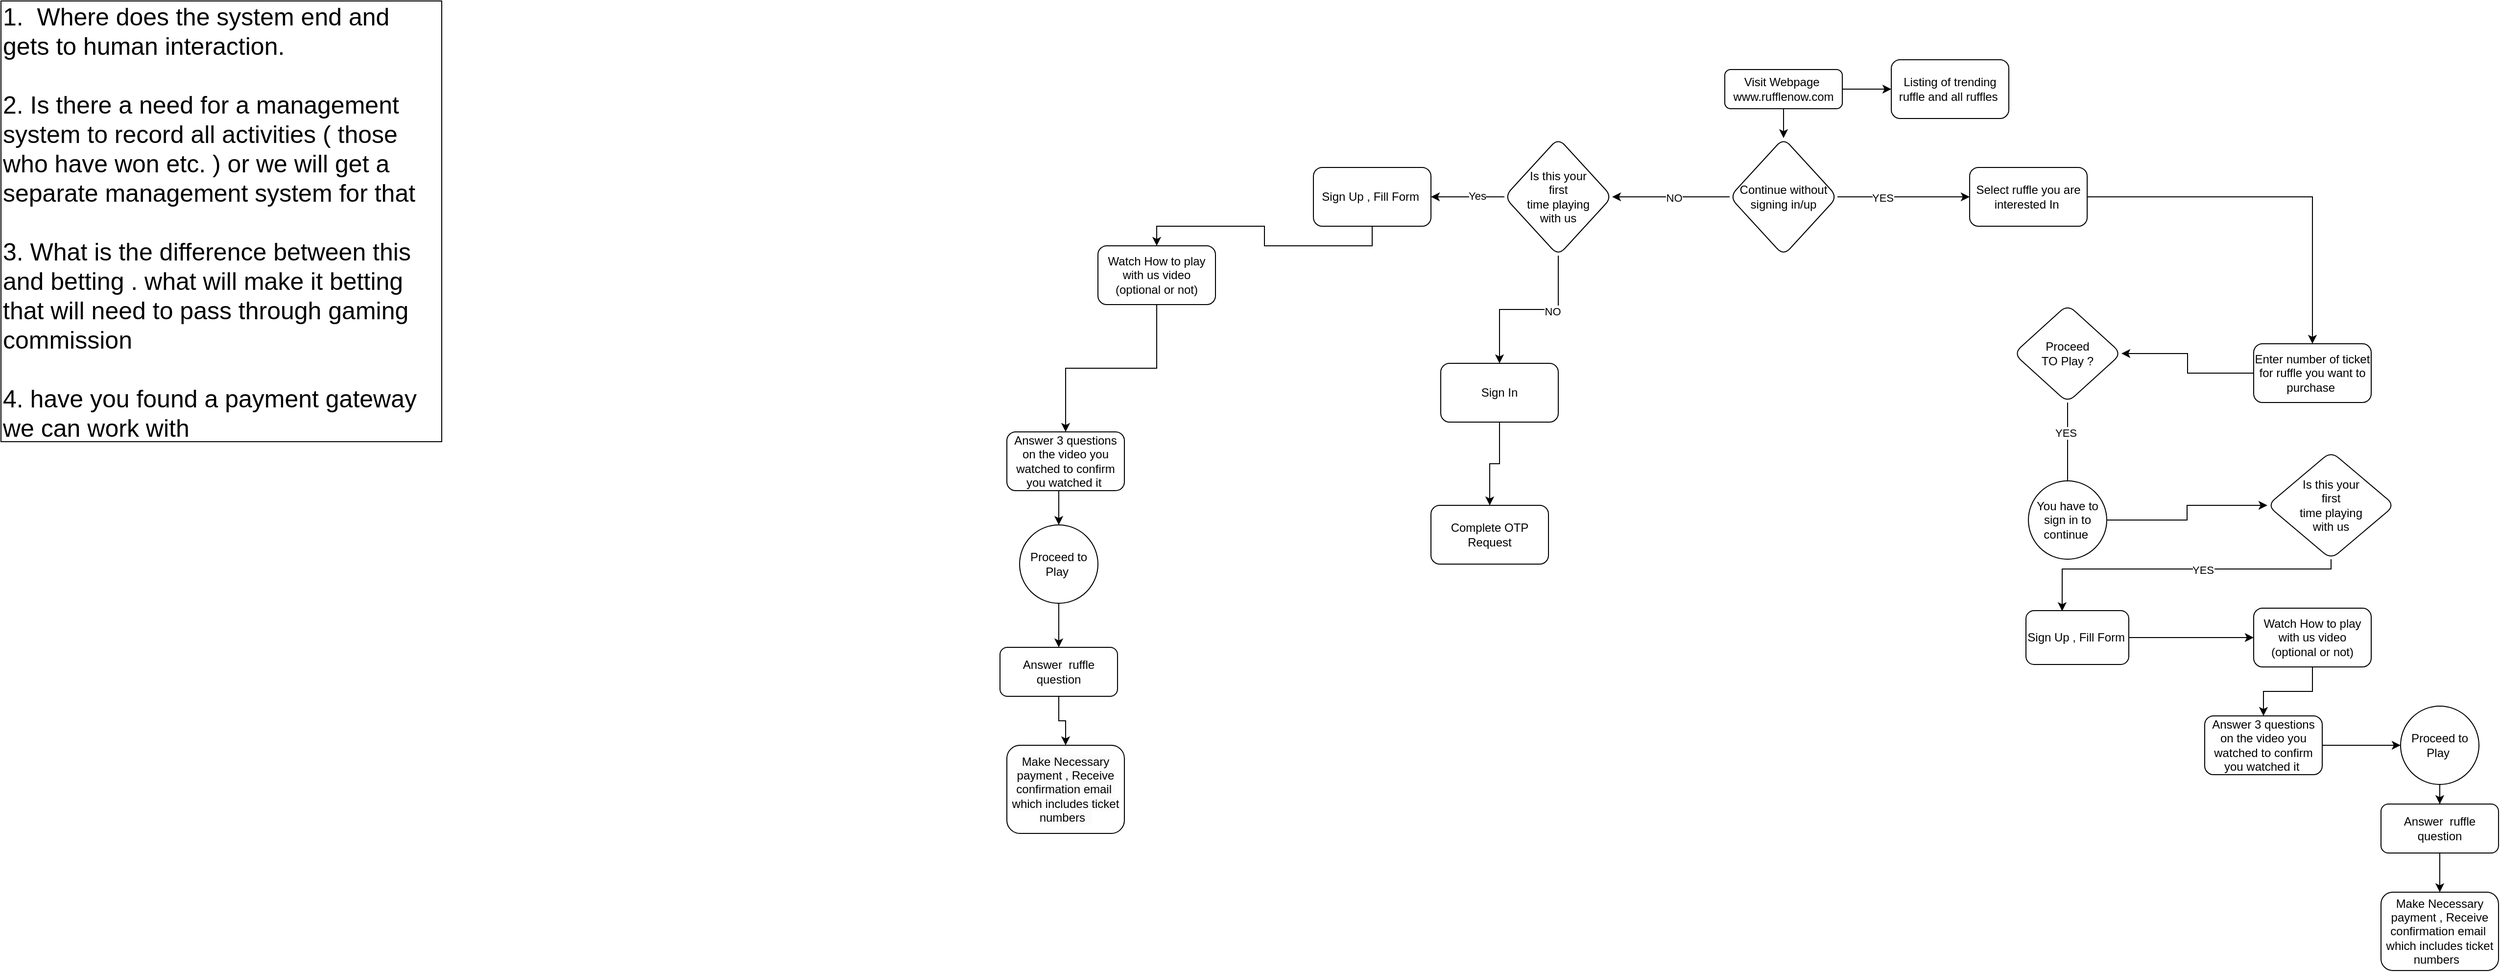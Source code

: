 <mxfile version="20.8.16" type="github">
  <diagram id="C5RBs43oDa-KdzZeNtuy" name="Page-1">
    <mxGraphModel dx="3059" dy="836" grid="1" gridSize="10" guides="1" tooltips="1" connect="1" arrows="1" fold="1" page="1" pageScale="1" pageWidth="827" pageHeight="1169" math="0" shadow="0">
      <root>
        <mxCell id="WIyWlLk6GJQsqaUBKTNV-0" />
        <mxCell id="WIyWlLk6GJQsqaUBKTNV-1" parent="WIyWlLk6GJQsqaUBKTNV-0" />
        <mxCell id="pqqLsQ6eoNQw1_Vk68uV-1" style="edgeStyle=orthogonalEdgeStyle;rounded=0;orthogonalLoop=1;jettySize=auto;html=1;exitX=1;exitY=0.5;exitDx=0;exitDy=0;entryX=0;entryY=0.5;entryDx=0;entryDy=0;" edge="1" parent="WIyWlLk6GJQsqaUBKTNV-1" source="WIyWlLk6GJQsqaUBKTNV-3" target="pqqLsQ6eoNQw1_Vk68uV-0">
          <mxGeometry relative="1" as="geometry" />
        </mxCell>
        <mxCell id="pqqLsQ6eoNQw1_Vk68uV-5" style="edgeStyle=orthogonalEdgeStyle;rounded=0;orthogonalLoop=1;jettySize=auto;html=1;exitX=0.5;exitY=1;exitDx=0;exitDy=0;" edge="1" parent="WIyWlLk6GJQsqaUBKTNV-1" source="WIyWlLk6GJQsqaUBKTNV-3" target="pqqLsQ6eoNQw1_Vk68uV-4">
          <mxGeometry relative="1" as="geometry" />
        </mxCell>
        <mxCell id="WIyWlLk6GJQsqaUBKTNV-3" value="Visit Webpage&amp;nbsp;&lt;br&gt;www.rufflenow.com" style="rounded=1;whiteSpace=wrap;html=1;fontSize=12;glass=0;strokeWidth=1;shadow=0;" parent="WIyWlLk6GJQsqaUBKTNV-1" vertex="1">
          <mxGeometry x="290" y="80" width="120" height="40" as="geometry" />
        </mxCell>
        <mxCell id="pqqLsQ6eoNQw1_Vk68uV-0" value="Listing of trending ruffle and all ruffles&amp;nbsp;" style="whiteSpace=wrap;html=1;rounded=1;glass=0;strokeWidth=1;shadow=0;" vertex="1" parent="WIyWlLk6GJQsqaUBKTNV-1">
          <mxGeometry x="460" y="70" width="120" height="60" as="geometry" />
        </mxCell>
        <mxCell id="pqqLsQ6eoNQw1_Vk68uV-8" value="" style="edgeStyle=orthogonalEdgeStyle;rounded=0;orthogonalLoop=1;jettySize=auto;html=1;" edge="1" parent="WIyWlLk6GJQsqaUBKTNV-1" source="pqqLsQ6eoNQw1_Vk68uV-4" target="pqqLsQ6eoNQw1_Vk68uV-7">
          <mxGeometry relative="1" as="geometry" />
        </mxCell>
        <mxCell id="pqqLsQ6eoNQw1_Vk68uV-9" value="YES" style="edgeLabel;html=1;align=center;verticalAlign=middle;resizable=0;points=[];" vertex="1" connectable="0" parent="pqqLsQ6eoNQw1_Vk68uV-8">
          <mxGeometry x="-0.317" relative="1" as="geometry">
            <mxPoint y="1" as="offset" />
          </mxGeometry>
        </mxCell>
        <mxCell id="pqqLsQ6eoNQw1_Vk68uV-46" value="" style="edgeStyle=orthogonalEdgeStyle;rounded=0;orthogonalLoop=1;jettySize=auto;html=1;" edge="1" parent="WIyWlLk6GJQsqaUBKTNV-1" source="pqqLsQ6eoNQw1_Vk68uV-4" target="pqqLsQ6eoNQw1_Vk68uV-45">
          <mxGeometry relative="1" as="geometry" />
        </mxCell>
        <mxCell id="pqqLsQ6eoNQw1_Vk68uV-47" value="NO" style="edgeLabel;html=1;align=center;verticalAlign=middle;resizable=0;points=[];" vertex="1" connectable="0" parent="pqqLsQ6eoNQw1_Vk68uV-46">
          <mxGeometry x="-0.05" y="1" relative="1" as="geometry">
            <mxPoint as="offset" />
          </mxGeometry>
        </mxCell>
        <mxCell id="pqqLsQ6eoNQw1_Vk68uV-4" value="Continue without signing in/up" style="rhombus;whiteSpace=wrap;html=1;rounded=1;glass=0;strokeWidth=1;shadow=0;" vertex="1" parent="WIyWlLk6GJQsqaUBKTNV-1">
          <mxGeometry x="295" y="150" width="110" height="120" as="geometry" />
        </mxCell>
        <mxCell id="pqqLsQ6eoNQw1_Vk68uV-11" value="" style="edgeStyle=orthogonalEdgeStyle;rounded=0;orthogonalLoop=1;jettySize=auto;html=1;" edge="1" parent="WIyWlLk6GJQsqaUBKTNV-1" source="pqqLsQ6eoNQw1_Vk68uV-7" target="pqqLsQ6eoNQw1_Vk68uV-10">
          <mxGeometry relative="1" as="geometry" />
        </mxCell>
        <mxCell id="pqqLsQ6eoNQw1_Vk68uV-7" value="Select ruffle you are interested In&amp;nbsp;" style="whiteSpace=wrap;html=1;rounded=1;glass=0;strokeWidth=1;shadow=0;" vertex="1" parent="WIyWlLk6GJQsqaUBKTNV-1">
          <mxGeometry x="540" y="180" width="120" height="60" as="geometry" />
        </mxCell>
        <mxCell id="pqqLsQ6eoNQw1_Vk68uV-13" value="" style="edgeStyle=orthogonalEdgeStyle;rounded=0;orthogonalLoop=1;jettySize=auto;html=1;" edge="1" parent="WIyWlLk6GJQsqaUBKTNV-1" source="pqqLsQ6eoNQw1_Vk68uV-10" target="pqqLsQ6eoNQw1_Vk68uV-12">
          <mxGeometry relative="1" as="geometry" />
        </mxCell>
        <mxCell id="pqqLsQ6eoNQw1_Vk68uV-10" value="Enter number of ticket for ruffle you want to purchase&amp;nbsp;" style="whiteSpace=wrap;html=1;rounded=1;glass=0;strokeWidth=1;shadow=0;" vertex="1" parent="WIyWlLk6GJQsqaUBKTNV-1">
          <mxGeometry x="830" y="360" width="120" height="60" as="geometry" />
        </mxCell>
        <mxCell id="pqqLsQ6eoNQw1_Vk68uV-12" value="Proceed &lt;br&gt;TO Play ?" style="rhombus;whiteSpace=wrap;html=1;rounded=1;glass=0;strokeWidth=1;shadow=0;" vertex="1" parent="WIyWlLk6GJQsqaUBKTNV-1">
          <mxGeometry x="585" y="320" width="110" height="100" as="geometry" />
        </mxCell>
        <mxCell id="pqqLsQ6eoNQw1_Vk68uV-35" style="edgeStyle=orthogonalEdgeStyle;rounded=0;orthogonalLoop=1;jettySize=auto;html=1;exitX=0.5;exitY=1;exitDx=0;exitDy=0;entryX=0.352;entryY=0.009;entryDx=0;entryDy=0;entryPerimeter=0;" edge="1" parent="WIyWlLk6GJQsqaUBKTNV-1" source="pqqLsQ6eoNQw1_Vk68uV-18" target="pqqLsQ6eoNQw1_Vk68uV-21">
          <mxGeometry relative="1" as="geometry">
            <Array as="points">
              <mxPoint x="909" y="590" />
              <mxPoint x="635" y="590" />
            </Array>
          </mxGeometry>
        </mxCell>
        <mxCell id="pqqLsQ6eoNQw1_Vk68uV-36" value="YES" style="edgeLabel;html=1;align=center;verticalAlign=middle;resizable=0;points=[];" vertex="1" connectable="0" parent="pqqLsQ6eoNQw1_Vk68uV-35">
          <mxGeometry x="-0.136" y="3" relative="1" as="geometry">
            <mxPoint y="-2" as="offset" />
          </mxGeometry>
        </mxCell>
        <mxCell id="pqqLsQ6eoNQw1_Vk68uV-18" value="Is this your&lt;br&gt;first &lt;br&gt;time playing&lt;br&gt;&amp;nbsp;with us&amp;nbsp;" style="rhombus;whiteSpace=wrap;html=1;rounded=1;glass=0;strokeWidth=1;shadow=0;" vertex="1" parent="WIyWlLk6GJQsqaUBKTNV-1">
          <mxGeometry x="844" y="470" width="130" height="110" as="geometry" />
        </mxCell>
        <mxCell id="pqqLsQ6eoNQw1_Vk68uV-37" style="edgeStyle=orthogonalEdgeStyle;rounded=0;orthogonalLoop=1;jettySize=auto;html=1;exitX=1;exitY=0.5;exitDx=0;exitDy=0;" edge="1" parent="WIyWlLk6GJQsqaUBKTNV-1" source="pqqLsQ6eoNQw1_Vk68uV-21" target="pqqLsQ6eoNQw1_Vk68uV-24">
          <mxGeometry relative="1" as="geometry" />
        </mxCell>
        <mxCell id="pqqLsQ6eoNQw1_Vk68uV-21" value="Sign Up , Fill Form&amp;nbsp;" style="whiteSpace=wrap;html=1;rounded=1;glass=0;strokeWidth=1;shadow=0;" vertex="1" parent="WIyWlLk6GJQsqaUBKTNV-1">
          <mxGeometry x="597.5" y="632.5" width="105" height="55" as="geometry" />
        </mxCell>
        <mxCell id="pqqLsQ6eoNQw1_Vk68uV-27" value="" style="edgeStyle=orthogonalEdgeStyle;rounded=0;orthogonalLoop=1;jettySize=auto;html=1;" edge="1" parent="WIyWlLk6GJQsqaUBKTNV-1" source="pqqLsQ6eoNQw1_Vk68uV-24" target="pqqLsQ6eoNQw1_Vk68uV-26">
          <mxGeometry relative="1" as="geometry" />
        </mxCell>
        <mxCell id="pqqLsQ6eoNQw1_Vk68uV-24" value="Watch How to play with us video (optional or not)" style="whiteSpace=wrap;html=1;rounded=1;glass=0;strokeWidth=1;shadow=0;" vertex="1" parent="WIyWlLk6GJQsqaUBKTNV-1">
          <mxGeometry x="830" y="630" width="120" height="60" as="geometry" />
        </mxCell>
        <mxCell id="pqqLsQ6eoNQw1_Vk68uV-31" value="" style="edgeStyle=orthogonalEdgeStyle;rounded=0;orthogonalLoop=1;jettySize=auto;html=1;" edge="1" parent="WIyWlLk6GJQsqaUBKTNV-1" source="pqqLsQ6eoNQw1_Vk68uV-26" target="pqqLsQ6eoNQw1_Vk68uV-30">
          <mxGeometry relative="1" as="geometry" />
        </mxCell>
        <mxCell id="pqqLsQ6eoNQw1_Vk68uV-26" value="Answer 3 questions on the video you watched to confirm you watched it&amp;nbsp;" style="whiteSpace=wrap;html=1;rounded=1;glass=0;strokeWidth=1;shadow=0;" vertex="1" parent="WIyWlLk6GJQsqaUBKTNV-1">
          <mxGeometry x="780" y="740" width="120" height="60" as="geometry" />
        </mxCell>
        <mxCell id="pqqLsQ6eoNQw1_Vk68uV-70" value="" style="edgeStyle=orthogonalEdgeStyle;rounded=0;orthogonalLoop=1;jettySize=auto;html=1;fontSize=25;" edge="1" parent="WIyWlLk6GJQsqaUBKTNV-1" source="pqqLsQ6eoNQw1_Vk68uV-30" target="pqqLsQ6eoNQw1_Vk68uV-69">
          <mxGeometry relative="1" as="geometry" />
        </mxCell>
        <mxCell id="pqqLsQ6eoNQw1_Vk68uV-30" value="Proceed to Play&amp;nbsp;" style="ellipse;whiteSpace=wrap;html=1;rounded=1;glass=0;strokeWidth=1;shadow=0;" vertex="1" parent="WIyWlLk6GJQsqaUBKTNV-1">
          <mxGeometry x="980" y="730" width="80" height="80" as="geometry" />
        </mxCell>
        <mxCell id="pqqLsQ6eoNQw1_Vk68uV-32" value="" style="edgeStyle=orthogonalEdgeStyle;rounded=0;orthogonalLoop=1;jettySize=auto;html=1;exitX=0.5;exitY=1;exitDx=0;exitDy=0;endArrow=none;" edge="1" parent="WIyWlLk6GJQsqaUBKTNV-1" source="pqqLsQ6eoNQw1_Vk68uV-12" target="pqqLsQ6eoNQw1_Vk68uV-17">
          <mxGeometry relative="1" as="geometry">
            <mxPoint x="640" y="420" as="sourcePoint" />
            <mxPoint x="640" y="580" as="targetPoint" />
          </mxGeometry>
        </mxCell>
        <mxCell id="pqqLsQ6eoNQw1_Vk68uV-33" value="YES" style="edgeLabel;html=1;align=center;verticalAlign=middle;resizable=0;points=[];" vertex="1" connectable="0" parent="pqqLsQ6eoNQw1_Vk68uV-32">
          <mxGeometry x="-0.246" y="2" relative="1" as="geometry">
            <mxPoint x="-4" y="1" as="offset" />
          </mxGeometry>
        </mxCell>
        <mxCell id="pqqLsQ6eoNQw1_Vk68uV-34" style="edgeStyle=orthogonalEdgeStyle;rounded=0;orthogonalLoop=1;jettySize=auto;html=1;exitX=1;exitY=0.5;exitDx=0;exitDy=0;entryX=0;entryY=0.5;entryDx=0;entryDy=0;" edge="1" parent="WIyWlLk6GJQsqaUBKTNV-1" source="pqqLsQ6eoNQw1_Vk68uV-17" target="pqqLsQ6eoNQw1_Vk68uV-18">
          <mxGeometry relative="1" as="geometry" />
        </mxCell>
        <mxCell id="pqqLsQ6eoNQw1_Vk68uV-17" value="You have to sign in to continue&amp;nbsp;" style="ellipse;whiteSpace=wrap;html=1;rounded=1;glass=0;strokeWidth=1;shadow=0;" vertex="1" parent="WIyWlLk6GJQsqaUBKTNV-1">
          <mxGeometry x="600" y="500" width="80" height="80" as="geometry" />
        </mxCell>
        <mxCell id="pqqLsQ6eoNQw1_Vk68uV-38" value="Make Necessary payment , Receive confirmation email&amp;nbsp;&lt;br&gt;which includes ticket numbers&amp;nbsp;&amp;nbsp;" style="whiteSpace=wrap;html=1;rounded=1;glass=0;strokeWidth=1;shadow=0;" vertex="1" parent="WIyWlLk6GJQsqaUBKTNV-1">
          <mxGeometry x="960" y="920" width="120" height="80" as="geometry" />
        </mxCell>
        <mxCell id="pqqLsQ6eoNQw1_Vk68uV-49" value="" style="edgeStyle=orthogonalEdgeStyle;rounded=0;orthogonalLoop=1;jettySize=auto;html=1;" edge="1" parent="WIyWlLk6GJQsqaUBKTNV-1" source="pqqLsQ6eoNQw1_Vk68uV-45" target="pqqLsQ6eoNQw1_Vk68uV-48">
          <mxGeometry relative="1" as="geometry" />
        </mxCell>
        <mxCell id="pqqLsQ6eoNQw1_Vk68uV-50" value="Yes" style="edgeLabel;html=1;align=center;verticalAlign=middle;resizable=0;points=[];" vertex="1" connectable="0" parent="pqqLsQ6eoNQw1_Vk68uV-49">
          <mxGeometry x="-0.253" y="-1" relative="1" as="geometry">
            <mxPoint as="offset" />
          </mxGeometry>
        </mxCell>
        <mxCell id="pqqLsQ6eoNQw1_Vk68uV-61" value="" style="edgeStyle=orthogonalEdgeStyle;rounded=0;orthogonalLoop=1;jettySize=auto;html=1;" edge="1" parent="WIyWlLk6GJQsqaUBKTNV-1" source="pqqLsQ6eoNQw1_Vk68uV-45" target="pqqLsQ6eoNQw1_Vk68uV-60">
          <mxGeometry relative="1" as="geometry" />
        </mxCell>
        <mxCell id="pqqLsQ6eoNQw1_Vk68uV-62" value="NO" style="edgeLabel;html=1;align=center;verticalAlign=middle;resizable=0;points=[];" vertex="1" connectable="0" parent="pqqLsQ6eoNQw1_Vk68uV-61">
          <mxGeometry x="-0.278" y="2" relative="1" as="geometry">
            <mxPoint as="offset" />
          </mxGeometry>
        </mxCell>
        <mxCell id="pqqLsQ6eoNQw1_Vk68uV-45" value="Is this your&lt;br style=&quot;border-color: var(--border-color);&quot;&gt;first&lt;br style=&quot;border-color: var(--border-color);&quot;&gt;time playing&lt;br style=&quot;border-color: var(--border-color);&quot;&gt;&amp;nbsp;with us&amp;nbsp;" style="rhombus;whiteSpace=wrap;html=1;rounded=1;glass=0;strokeWidth=1;shadow=0;" vertex="1" parent="WIyWlLk6GJQsqaUBKTNV-1">
          <mxGeometry x="65" y="150" width="110" height="120" as="geometry" />
        </mxCell>
        <mxCell id="pqqLsQ6eoNQw1_Vk68uV-52" style="edgeStyle=orthogonalEdgeStyle;rounded=0;orthogonalLoop=1;jettySize=auto;html=1;exitX=0.5;exitY=1;exitDx=0;exitDy=0;entryX=0.5;entryY=0;entryDx=0;entryDy=0;" edge="1" parent="WIyWlLk6GJQsqaUBKTNV-1" source="pqqLsQ6eoNQw1_Vk68uV-48" target="pqqLsQ6eoNQw1_Vk68uV-51">
          <mxGeometry relative="1" as="geometry" />
        </mxCell>
        <mxCell id="pqqLsQ6eoNQw1_Vk68uV-48" value="Sign Up , Fill Form&amp;nbsp;" style="whiteSpace=wrap;html=1;rounded=1;glass=0;strokeWidth=1;shadow=0;" vertex="1" parent="WIyWlLk6GJQsqaUBKTNV-1">
          <mxGeometry x="-130" y="180" width="120" height="60" as="geometry" />
        </mxCell>
        <mxCell id="pqqLsQ6eoNQw1_Vk68uV-54" value="" style="edgeStyle=orthogonalEdgeStyle;rounded=0;orthogonalLoop=1;jettySize=auto;html=1;" edge="1" parent="WIyWlLk6GJQsqaUBKTNV-1" source="pqqLsQ6eoNQw1_Vk68uV-51" target="pqqLsQ6eoNQw1_Vk68uV-53">
          <mxGeometry relative="1" as="geometry" />
        </mxCell>
        <mxCell id="pqqLsQ6eoNQw1_Vk68uV-51" value="Watch How to play with us video (optional or not)" style="whiteSpace=wrap;html=1;rounded=1;glass=0;strokeWidth=1;shadow=0;" vertex="1" parent="WIyWlLk6GJQsqaUBKTNV-1">
          <mxGeometry x="-350" y="260" width="120" height="60" as="geometry" />
        </mxCell>
        <mxCell id="pqqLsQ6eoNQw1_Vk68uV-56" style="edgeStyle=orthogonalEdgeStyle;rounded=0;orthogonalLoop=1;jettySize=auto;html=1;exitX=0.5;exitY=1;exitDx=0;exitDy=0;entryX=0.5;entryY=0;entryDx=0;entryDy=0;" edge="1" parent="WIyWlLk6GJQsqaUBKTNV-1" source="pqqLsQ6eoNQw1_Vk68uV-53" target="pqqLsQ6eoNQw1_Vk68uV-55">
          <mxGeometry relative="1" as="geometry" />
        </mxCell>
        <mxCell id="pqqLsQ6eoNQw1_Vk68uV-53" value="Answer 3 questions on the video you watched to confirm you watched it&amp;nbsp;" style="whiteSpace=wrap;html=1;rounded=1;glass=0;strokeWidth=1;shadow=0;" vertex="1" parent="WIyWlLk6GJQsqaUBKTNV-1">
          <mxGeometry x="-443" y="450" width="120" height="60" as="geometry" />
        </mxCell>
        <mxCell id="pqqLsQ6eoNQw1_Vk68uV-73" style="edgeStyle=orthogonalEdgeStyle;rounded=0;orthogonalLoop=1;jettySize=auto;html=1;exitX=0.5;exitY=1;exitDx=0;exitDy=0;entryX=0.5;entryY=0;entryDx=0;entryDy=0;fontSize=25;" edge="1" parent="WIyWlLk6GJQsqaUBKTNV-1" source="pqqLsQ6eoNQw1_Vk68uV-55" target="pqqLsQ6eoNQw1_Vk68uV-72">
          <mxGeometry relative="1" as="geometry" />
        </mxCell>
        <mxCell id="pqqLsQ6eoNQw1_Vk68uV-55" value="Proceed to Play&amp;nbsp;" style="ellipse;whiteSpace=wrap;html=1;rounded=1;glass=0;strokeWidth=1;shadow=0;" vertex="1" parent="WIyWlLk6GJQsqaUBKTNV-1">
          <mxGeometry x="-430" y="545" width="80" height="80" as="geometry" />
        </mxCell>
        <mxCell id="pqqLsQ6eoNQw1_Vk68uV-57" value="&lt;meta charset=&quot;utf-8&quot;&gt;&lt;span style=&quot;color: rgb(0, 0, 0); font-family: Helvetica; font-size: 12px; font-style: normal; font-variant-ligatures: normal; font-variant-caps: normal; font-weight: 400; letter-spacing: normal; orphans: 2; text-align: center; text-indent: 0px; text-transform: none; widows: 2; word-spacing: 0px; -webkit-text-stroke-width: 0px; background-color: rgb(251, 251, 251); text-decoration-thickness: initial; text-decoration-style: initial; text-decoration-color: initial; float: none; display: inline !important;&quot;&gt;Make Necessary payment , Receive confirmation email&amp;nbsp;&lt;/span&gt;&lt;br style=&quot;border-color: var(--border-color); color: rgb(0, 0, 0); font-family: Helvetica; font-size: 12px; font-style: normal; font-variant-ligatures: normal; font-variant-caps: normal; font-weight: 400; letter-spacing: normal; orphans: 2; text-align: center; text-indent: 0px; text-transform: none; widows: 2; word-spacing: 0px; -webkit-text-stroke-width: 0px; background-color: rgb(251, 251, 251); text-decoration-thickness: initial; text-decoration-style: initial; text-decoration-color: initial;&quot;&gt;&lt;span style=&quot;color: rgb(0, 0, 0); font-family: Helvetica; font-size: 12px; font-style: normal; font-variant-ligatures: normal; font-variant-caps: normal; font-weight: 400; letter-spacing: normal; orphans: 2; text-align: center; text-indent: 0px; text-transform: none; widows: 2; word-spacing: 0px; -webkit-text-stroke-width: 0px; background-color: rgb(251, 251, 251); text-decoration-thickness: initial; text-decoration-style: initial; text-decoration-color: initial; float: none; display: inline !important;&quot;&gt;which includes ticket numbers&amp;nbsp;&amp;nbsp;&lt;/span&gt;" style="whiteSpace=wrap;html=1;rounded=1;glass=0;strokeWidth=1;shadow=0;" vertex="1" parent="WIyWlLk6GJQsqaUBKTNV-1">
          <mxGeometry x="-443" y="770" width="120" height="90" as="geometry" />
        </mxCell>
        <mxCell id="pqqLsQ6eoNQw1_Vk68uV-64" value="" style="edgeStyle=orthogonalEdgeStyle;rounded=0;orthogonalLoop=1;jettySize=auto;html=1;" edge="1" parent="WIyWlLk6GJQsqaUBKTNV-1" source="pqqLsQ6eoNQw1_Vk68uV-60" target="pqqLsQ6eoNQw1_Vk68uV-63">
          <mxGeometry relative="1" as="geometry" />
        </mxCell>
        <mxCell id="pqqLsQ6eoNQw1_Vk68uV-60" value="Sign In" style="whiteSpace=wrap;html=1;rounded=1;glass=0;strokeWidth=1;shadow=0;" vertex="1" parent="WIyWlLk6GJQsqaUBKTNV-1">
          <mxGeometry y="380" width="120" height="60" as="geometry" />
        </mxCell>
        <mxCell id="pqqLsQ6eoNQw1_Vk68uV-63" value="Complete OTP Request" style="whiteSpace=wrap;html=1;rounded=1;glass=0;strokeWidth=1;shadow=0;" vertex="1" parent="WIyWlLk6GJQsqaUBKTNV-1">
          <mxGeometry x="-10" y="525" width="120" height="60" as="geometry" />
        </mxCell>
        <mxCell id="pqqLsQ6eoNQw1_Vk68uV-66" value="&lt;font style=&quot;font-size: 25px;&quot;&gt;1.&amp;nbsp; Where does the system end and gets to human interaction.&lt;br&gt;&amp;nbsp;&lt;br&gt;2. Is there a need for a management system to record all activities ( those who have won etc. ) or we will get a separate management system for that&amp;nbsp;&lt;br&gt;&lt;br&gt;3. What is the difference between this and betting . what will make it betting that will need to pass through gaming commission&amp;nbsp;&lt;br&gt;&lt;br&gt;4. have you found a payment gateway we can work with&amp;nbsp;&lt;br&gt;&lt;/font&gt;" style="whiteSpace=wrap;html=1;aspect=fixed;align=left;" vertex="1" parent="WIyWlLk6GJQsqaUBKTNV-1">
          <mxGeometry x="-1470" y="10" width="450" height="450" as="geometry" />
        </mxCell>
        <mxCell id="pqqLsQ6eoNQw1_Vk68uV-71" style="edgeStyle=orthogonalEdgeStyle;rounded=0;orthogonalLoop=1;jettySize=auto;html=1;exitX=0.5;exitY=1;exitDx=0;exitDy=0;fontSize=25;" edge="1" parent="WIyWlLk6GJQsqaUBKTNV-1" source="pqqLsQ6eoNQw1_Vk68uV-69" target="pqqLsQ6eoNQw1_Vk68uV-38">
          <mxGeometry relative="1" as="geometry" />
        </mxCell>
        <mxCell id="pqqLsQ6eoNQw1_Vk68uV-69" value="Answer&amp;nbsp; ruffle question" style="whiteSpace=wrap;html=1;rounded=1;glass=0;strokeWidth=1;shadow=0;" vertex="1" parent="WIyWlLk6GJQsqaUBKTNV-1">
          <mxGeometry x="960" y="830" width="120" height="50" as="geometry" />
        </mxCell>
        <mxCell id="pqqLsQ6eoNQw1_Vk68uV-74" style="edgeStyle=orthogonalEdgeStyle;rounded=0;orthogonalLoop=1;jettySize=auto;html=1;exitX=0.5;exitY=1;exitDx=0;exitDy=0;fontSize=25;" edge="1" parent="WIyWlLk6GJQsqaUBKTNV-1" source="pqqLsQ6eoNQw1_Vk68uV-72" target="pqqLsQ6eoNQw1_Vk68uV-57">
          <mxGeometry relative="1" as="geometry" />
        </mxCell>
        <mxCell id="pqqLsQ6eoNQw1_Vk68uV-72" value="Answer&amp;nbsp; ruffle question" style="whiteSpace=wrap;html=1;rounded=1;glass=0;strokeWidth=1;shadow=0;" vertex="1" parent="WIyWlLk6GJQsqaUBKTNV-1">
          <mxGeometry x="-450" y="670" width="120" height="50" as="geometry" />
        </mxCell>
      </root>
    </mxGraphModel>
  </diagram>
</mxfile>
